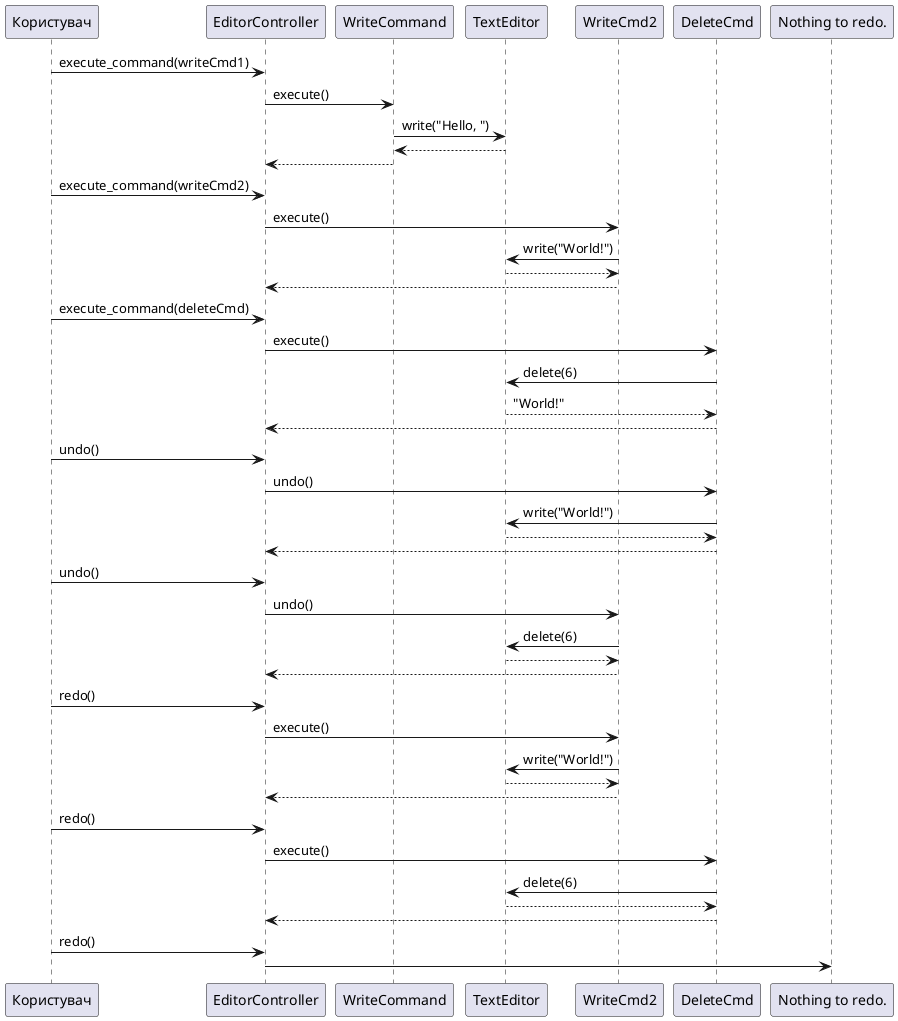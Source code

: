 @startuml
participant "Користувач" as User
participant "EditorController" as Controller
participant "WriteCommand" as WriteCmd
participant "TextEditor" as Editor

User -> Controller: execute_command(writeCmd1)
Controller -> WriteCmd: execute()
WriteCmd -> Editor: write("Hello, ")
Editor --> WriteCmd:
WriteCmd --> Controller:

User -> Controller: execute_command(writeCmd2)
Controller -> WriteCmd2: execute()
WriteCmd2 -> Editor: write("World!")
Editor --> WriteCmd2:
WriteCmd2 --> Controller:

User -> Controller: execute_command(deleteCmd)
Controller -> DeleteCmd: execute()
DeleteCmd -> Editor: delete(6)
Editor --> DeleteCmd: "World!"
DeleteCmd --> Controller:

User -> Controller: undo()
Controller -> DeleteCmd: undo()
DeleteCmd -> Editor: write("World!")
Editor --> DeleteCmd:
DeleteCmd --> Controller:

User -> Controller: undo()
Controller -> WriteCmd2: undo()
WriteCmd2 -> Editor: delete(6)
Editor --> WriteCmd2:
WriteCmd2 --> Controller:

User -> Controller: redo()
Controller -> WriteCmd2: execute()
WriteCmd2 -> Editor: write("World!")
Editor --> WriteCmd2:
WriteCmd2 --> Controller:

User -> Controller: redo()
Controller -> DeleteCmd: execute()
DeleteCmd -> Editor: delete(6)
Editor --> DeleteCmd:
DeleteCmd --> Controller:

User -> Controller: redo()
Controller -> "Nothing to redo."
@enduml
